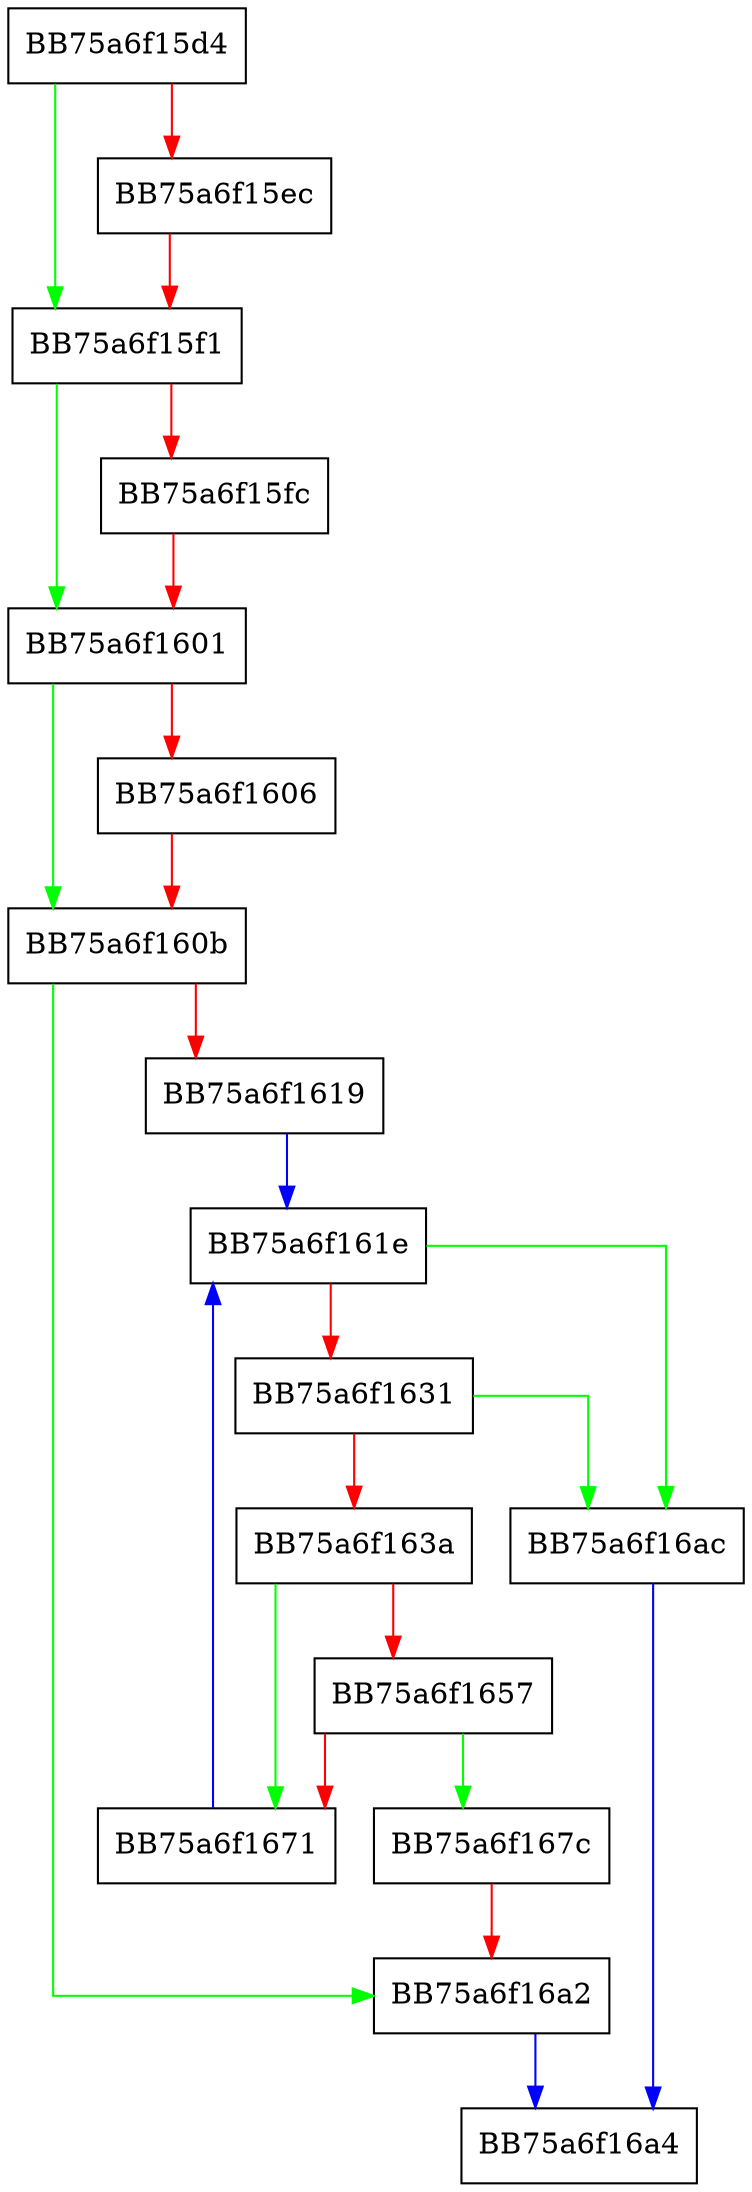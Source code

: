 digraph RemoveSIDFromPath {
  node [shape="box"];
  graph [splines=ortho];
  BB75a6f15d4 -> BB75a6f15f1 [color="green"];
  BB75a6f15d4 -> BB75a6f15ec [color="red"];
  BB75a6f15ec -> BB75a6f15f1 [color="red"];
  BB75a6f15f1 -> BB75a6f1601 [color="green"];
  BB75a6f15f1 -> BB75a6f15fc [color="red"];
  BB75a6f15fc -> BB75a6f1601 [color="red"];
  BB75a6f1601 -> BB75a6f160b [color="green"];
  BB75a6f1601 -> BB75a6f1606 [color="red"];
  BB75a6f1606 -> BB75a6f160b [color="red"];
  BB75a6f160b -> BB75a6f16a2 [color="green"];
  BB75a6f160b -> BB75a6f1619 [color="red"];
  BB75a6f1619 -> BB75a6f161e [color="blue"];
  BB75a6f161e -> BB75a6f16ac [color="green"];
  BB75a6f161e -> BB75a6f1631 [color="red"];
  BB75a6f1631 -> BB75a6f16ac [color="green"];
  BB75a6f1631 -> BB75a6f163a [color="red"];
  BB75a6f163a -> BB75a6f1671 [color="green"];
  BB75a6f163a -> BB75a6f1657 [color="red"];
  BB75a6f1657 -> BB75a6f167c [color="green"];
  BB75a6f1657 -> BB75a6f1671 [color="red"];
  BB75a6f1671 -> BB75a6f161e [color="blue"];
  BB75a6f167c -> BB75a6f16a2 [color="red"];
  BB75a6f16a2 -> BB75a6f16a4 [color="blue"];
  BB75a6f16ac -> BB75a6f16a4 [color="blue"];
}